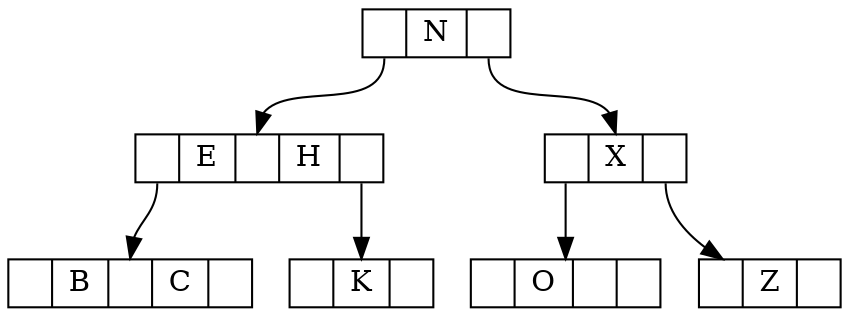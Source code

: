 digraph g{
	node [shape = record, height=.1];
	node0[label = "<f0> | N | <f1>"];
	
	node1[label = "<f0> | E | <f1> | H | <f2>"];
	node2[label = "<f0> | <f1> X | <f2>"];

	node3[label = "<f0> | B | <f1> | C | <f2>"];
	node5[label = "<f1> | K | <f2>"];
	node6[label = "<f0> | O | <f1> |"];
	node7[label = "| Z |"];
	
	"node0":f0 -> "node1":f1;
	"node0":f1 -> "node2":f1;
	
	"node1":f0 -> "node3":f1;
	"node1":f2 -> "node5";
	"node2":f0 -> "node6";
	"node2":f2 -> "node7";
}